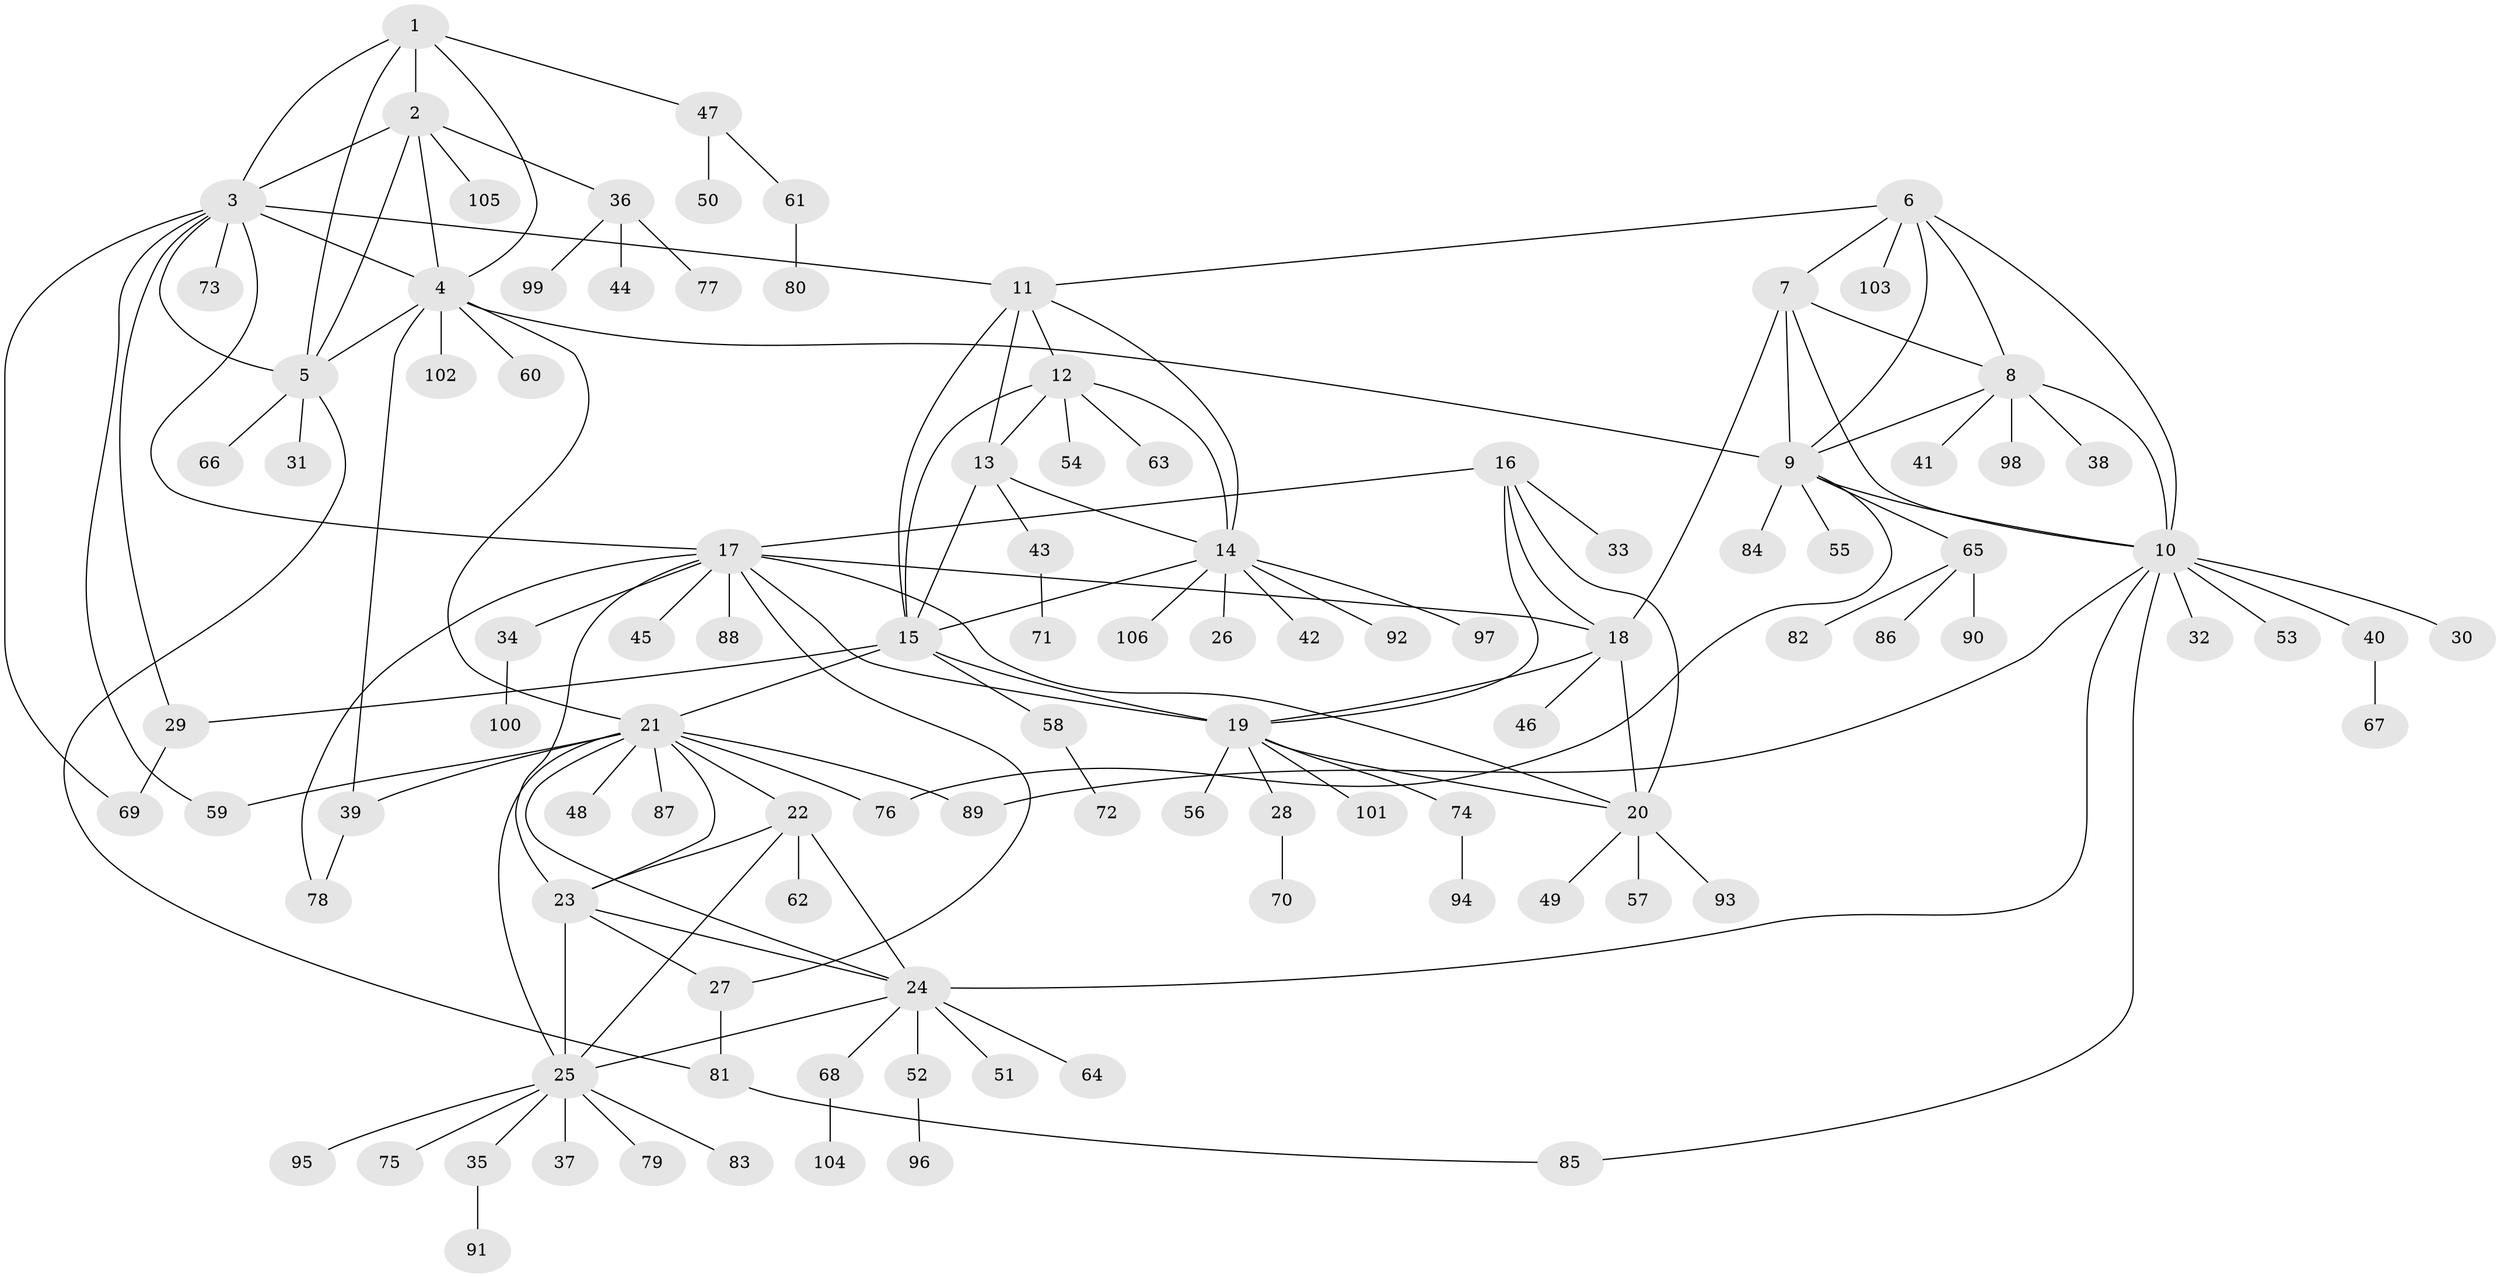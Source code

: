 // coarse degree distribution, {5: 0.0375, 8: 0.0375, 16: 0.025, 4: 0.0625, 11: 0.025, 7: 0.025, 10: 0.0125, 6: 0.0125, 1: 0.6375, 2: 0.1, 3: 0.025}
// Generated by graph-tools (version 1.1) at 2025/42/03/06/25 10:42:09]
// undirected, 106 vertices, 151 edges
graph export_dot {
graph [start="1"]
  node [color=gray90,style=filled];
  1;
  2;
  3;
  4;
  5;
  6;
  7;
  8;
  9;
  10;
  11;
  12;
  13;
  14;
  15;
  16;
  17;
  18;
  19;
  20;
  21;
  22;
  23;
  24;
  25;
  26;
  27;
  28;
  29;
  30;
  31;
  32;
  33;
  34;
  35;
  36;
  37;
  38;
  39;
  40;
  41;
  42;
  43;
  44;
  45;
  46;
  47;
  48;
  49;
  50;
  51;
  52;
  53;
  54;
  55;
  56;
  57;
  58;
  59;
  60;
  61;
  62;
  63;
  64;
  65;
  66;
  67;
  68;
  69;
  70;
  71;
  72;
  73;
  74;
  75;
  76;
  77;
  78;
  79;
  80;
  81;
  82;
  83;
  84;
  85;
  86;
  87;
  88;
  89;
  90;
  91;
  92;
  93;
  94;
  95;
  96;
  97;
  98;
  99;
  100;
  101;
  102;
  103;
  104;
  105;
  106;
  1 -- 2;
  1 -- 3;
  1 -- 4;
  1 -- 5;
  1 -- 47;
  2 -- 3;
  2 -- 4;
  2 -- 5;
  2 -- 36;
  2 -- 105;
  3 -- 4;
  3 -- 5;
  3 -- 11;
  3 -- 17;
  3 -- 29;
  3 -- 59;
  3 -- 69;
  3 -- 73;
  4 -- 5;
  4 -- 9;
  4 -- 21;
  4 -- 39;
  4 -- 60;
  4 -- 102;
  5 -- 31;
  5 -- 66;
  5 -- 81;
  6 -- 7;
  6 -- 8;
  6 -- 9;
  6 -- 10;
  6 -- 11;
  6 -- 103;
  7 -- 8;
  7 -- 9;
  7 -- 10;
  7 -- 18;
  8 -- 9;
  8 -- 10;
  8 -- 38;
  8 -- 41;
  8 -- 98;
  9 -- 10;
  9 -- 55;
  9 -- 65;
  9 -- 76;
  9 -- 84;
  10 -- 24;
  10 -- 30;
  10 -- 32;
  10 -- 40;
  10 -- 53;
  10 -- 85;
  10 -- 89;
  11 -- 12;
  11 -- 13;
  11 -- 14;
  11 -- 15;
  12 -- 13;
  12 -- 14;
  12 -- 15;
  12 -- 54;
  12 -- 63;
  13 -- 14;
  13 -- 15;
  13 -- 43;
  14 -- 15;
  14 -- 26;
  14 -- 42;
  14 -- 92;
  14 -- 97;
  14 -- 106;
  15 -- 19;
  15 -- 21;
  15 -- 29;
  15 -- 58;
  16 -- 17;
  16 -- 18;
  16 -- 19;
  16 -- 20;
  16 -- 33;
  17 -- 18;
  17 -- 19;
  17 -- 20;
  17 -- 23;
  17 -- 27;
  17 -- 34;
  17 -- 45;
  17 -- 78;
  17 -- 88;
  18 -- 19;
  18 -- 20;
  18 -- 46;
  19 -- 20;
  19 -- 28;
  19 -- 56;
  19 -- 74;
  19 -- 101;
  20 -- 49;
  20 -- 57;
  20 -- 93;
  21 -- 22;
  21 -- 23;
  21 -- 24;
  21 -- 25;
  21 -- 39;
  21 -- 48;
  21 -- 59;
  21 -- 76;
  21 -- 87;
  21 -- 89;
  22 -- 23;
  22 -- 24;
  22 -- 25;
  22 -- 62;
  23 -- 24;
  23 -- 25;
  23 -- 27;
  24 -- 25;
  24 -- 51;
  24 -- 52;
  24 -- 64;
  24 -- 68;
  25 -- 35;
  25 -- 37;
  25 -- 75;
  25 -- 79;
  25 -- 83;
  25 -- 95;
  27 -- 81;
  28 -- 70;
  29 -- 69;
  34 -- 100;
  35 -- 91;
  36 -- 44;
  36 -- 77;
  36 -- 99;
  39 -- 78;
  40 -- 67;
  43 -- 71;
  47 -- 50;
  47 -- 61;
  52 -- 96;
  58 -- 72;
  61 -- 80;
  65 -- 82;
  65 -- 86;
  65 -- 90;
  68 -- 104;
  74 -- 94;
  81 -- 85;
}
